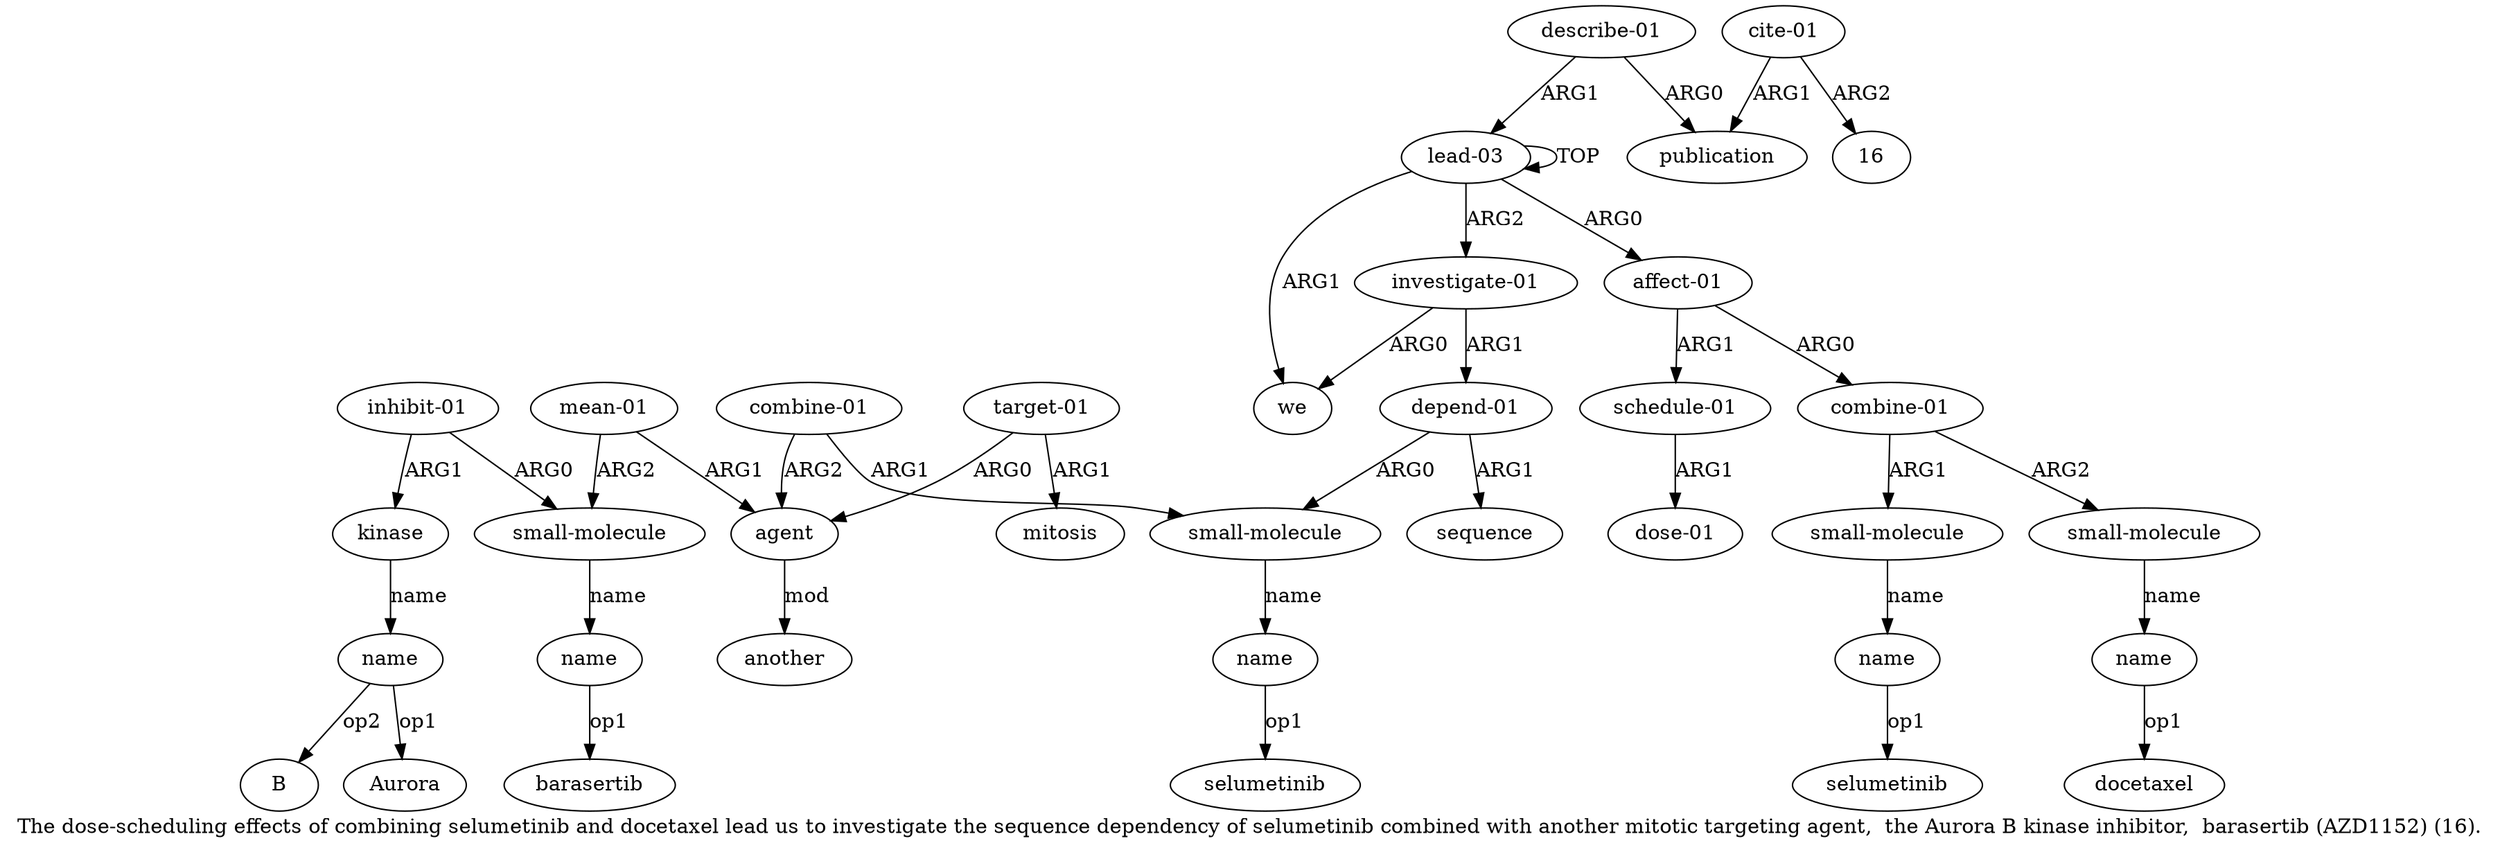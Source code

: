 digraph  {
	graph [label="The dose-scheduling effects of combining selumetinib and docetaxel lead us to investigate the sequence dependency of selumetinib \
combined with another mitotic targeting agent,  the Aurora B kinase inhibitor,  barasertib (AZD1152) (16)."];
	node [label="\N"];
	a20	 [color=black,
		gold_ind=20,
		gold_label=name,
		label=name,
		test_ind=20,
		test_label=name];
	"a20 barasertib"	 [color=black,
		gold_ind=-1,
		gold_label=barasertib,
		label=barasertib,
		test_ind=-1,
		test_label=barasertib];
	a20 -> "a20 barasertib" [key=0,
	color=black,
	gold_label=op1,
	label=op1,
	test_label=op1];
a21 [color=black,
	gold_ind=21,
	gold_label="inhibit-01",
	label="inhibit-01",
	test_ind=21,
	test_label="inhibit-01"];
a22 [color=black,
	gold_ind=22,
	gold_label=kinase,
	label=kinase,
	test_ind=22,
	test_label=kinase];
a21 -> a22 [key=0,
color=black,
gold_label=ARG1,
label=ARG1,
test_label=ARG1];
a19 [color=black,
gold_ind=19,
gold_label="small-molecule",
label="small-molecule",
test_ind=19,
test_label="small-molecule"];
a21 -> a19 [key=0,
color=black,
gold_label=ARG0,
label=ARG0,
test_label=ARG0];
a23 [color=black,
gold_ind=23,
gold_label=name,
label=name,
test_ind=23,
test_label=name];
a22 -> a23 [key=0,
color=black,
gold_label=name,
label=name,
test_label=name];
"a23 Aurora" [color=black,
gold_ind=-1,
gold_label=Aurora,
label=Aurora,
test_ind=-1,
test_label=Aurora];
a23 -> "a23 Aurora" [key=0,
color=black,
gold_label=op1,
label=op1,
test_label=op1];
"a23 B" [color=black,
gold_ind=-1,
gold_label=B,
label=B,
test_ind=-1,
test_label=B];
a23 -> "a23 B" [key=0,
color=black,
gold_label=op2,
label=op2,
test_label=op2];
a24 [color=black,
gold_ind=24,
gold_label=another,
label=another,
test_ind=24,
test_label=another];
a25 [color=black,
gold_ind=25,
gold_label=sequence,
label=sequence,
test_ind=25,
test_label=sequence];
a26 [color=black,
gold_ind=26,
gold_label="describe-01",
label="describe-01",
test_ind=26,
test_label="describe-01"];
a27 [color=black,
gold_ind=27,
gold_label=publication,
label=publication,
test_ind=27,
test_label=publication];
a26 -> a27 [key=0,
color=black,
gold_label=ARG0,
label=ARG0,
test_label=ARG0];
a0 [color=black,
gold_ind=0,
gold_label="lead-03",
label="lead-03",
test_ind=0,
test_label="lead-03"];
a26 -> a0 [key=0,
color=black,
gold_label=ARG1,
label=ARG1,
test_label=ARG1];
a28 [color=black,
gold_ind=28,
gold_label="cite-01",
label="cite-01",
test_ind=28,
test_label="cite-01"];
a28 -> a27 [key=0,
color=black,
gold_label=ARG1,
label=ARG1,
test_label=ARG1];
"a28 16" [color=black,
gold_ind=-1,
gold_label=16,
label=16,
test_ind=-1,
test_label=16];
a28 -> "a28 16" [key=0,
color=black,
gold_label=ARG2,
label=ARG2,
test_label=ARG2];
"a4 selumetinib" [color=black,
gold_ind=-1,
gold_label=selumetinib,
label=selumetinib,
test_ind=-1,
test_label=selumetinib];
"a6 docetaxel" [color=black,
gold_ind=-1,
gold_label=docetaxel,
label=docetaxel,
test_ind=-1,
test_label=docetaxel];
a15 [color=black,
gold_ind=15,
gold_label=agent,
label=agent,
test_ind=15,
test_label=agent];
a15 -> a24 [key=0,
color=black,
gold_label=mod,
label=mod,
test_label=mod];
a14 [color=black,
gold_ind=14,
gold_label="combine-01",
label="combine-01",
test_ind=14,
test_label="combine-01"];
a14 -> a15 [key=0,
color=black,
gold_label=ARG2,
label=ARG2,
test_label=ARG2];
a12 [color=black,
gold_ind=12,
gold_label="small-molecule",
label="small-molecule",
test_ind=12,
test_label="small-molecule"];
a14 -> a12 [key=0,
color=black,
gold_label=ARG1,
label=ARG1,
test_label=ARG1];
a17 [color=black,
gold_ind=17,
gold_label=mitosis,
label=mitosis,
test_ind=17,
test_label=mitosis];
a16 [color=black,
gold_ind=16,
gold_label="target-01",
label="target-01",
test_ind=16,
test_label="target-01"];
a16 -> a15 [key=0,
color=black,
gold_label=ARG0,
label=ARG0,
test_label=ARG0];
a16 -> a17 [key=0,
color=black,
gold_label=ARG1,
label=ARG1,
test_label=ARG1];
a11 [color=black,
gold_ind=11,
gold_label="depend-01",
label="depend-01",
test_ind=11,
test_label="depend-01"];
a11 -> a25 [key=0,
color=black,
gold_label=ARG1,
label=ARG1,
test_label=ARG1];
a11 -> a12 [key=0,
color=black,
gold_label=ARG0,
label=ARG0,
test_label=ARG0];
a10 [color=black,
gold_ind=10,
gold_label="investigate-01",
label="investigate-01",
test_ind=10,
test_label="investigate-01"];
a10 -> a11 [key=0,
color=black,
gold_label=ARG1,
label=ARG1,
test_label=ARG1];
a9 [color=black,
gold_ind=9,
gold_label=we,
label=we,
test_ind=9,
test_label=we];
a10 -> a9 [key=0,
color=black,
gold_label=ARG0,
label=ARG0,
test_label=ARG0];
a13 [color=black,
gold_ind=13,
gold_label=name,
label=name,
test_ind=13,
test_label=name];
"a13 selumetinib" [color=black,
gold_ind=-1,
gold_label=selumetinib,
label=selumetinib,
test_ind=-1,
test_label=selumetinib];
a13 -> "a13 selumetinib" [key=0,
color=black,
gold_label=op1,
label=op1,
test_label=op1];
a12 -> a13 [key=0,
color=black,
gold_label=name,
label=name,
test_label=name];
a19 -> a20 [key=0,
color=black,
gold_label=name,
label=name,
test_label=name];
a18 [color=black,
gold_ind=18,
gold_label="mean-01",
label="mean-01",
test_ind=18,
test_label="mean-01"];
a18 -> a15 [key=0,
color=black,
gold_label=ARG1,
label=ARG1,
test_label=ARG1];
a18 -> a19 [key=0,
color=black,
gold_label=ARG2,
label=ARG2,
test_label=ARG2];
a1 [color=black,
gold_ind=1,
gold_label="affect-01",
label="affect-01",
test_ind=1,
test_label="affect-01"];
a2 [color=black,
gold_ind=2,
gold_label="combine-01",
label="combine-01",
test_ind=2,
test_label="combine-01"];
a1 -> a2 [key=0,
color=black,
gold_label=ARG0,
label=ARG0,
test_label=ARG0];
a7 [color=black,
gold_ind=7,
gold_label="schedule-01",
label="schedule-01",
test_ind=7,
test_label="schedule-01"];
a1 -> a7 [key=0,
color=black,
gold_label=ARG1,
label=ARG1,
test_label=ARG1];
a0 -> a10 [key=0,
color=black,
gold_label=ARG2,
label=ARG2,
test_label=ARG2];
a0 -> a1 [key=0,
color=black,
gold_label=ARG0,
label=ARG0,
test_label=ARG0];
a0 -> a0 [key=0,
color=black,
gold_label=TOP,
label=TOP,
test_label=TOP];
a0 -> a9 [key=0,
color=black,
gold_label=ARG1,
label=ARG1,
test_label=ARG1];
a3 [color=black,
gold_ind=3,
gold_label="small-molecule",
label="small-molecule",
test_ind=3,
test_label="small-molecule"];
a4 [color=black,
gold_ind=4,
gold_label=name,
label=name,
test_ind=4,
test_label=name];
a3 -> a4 [key=0,
color=black,
gold_label=name,
label=name,
test_label=name];
a2 -> a3 [key=0,
color=black,
gold_label=ARG1,
label=ARG1,
test_label=ARG1];
a5 [color=black,
gold_ind=5,
gold_label="small-molecule",
label="small-molecule",
test_ind=5,
test_label="small-molecule"];
a2 -> a5 [key=0,
color=black,
gold_label=ARG2,
label=ARG2,
test_label=ARG2];
a6 [color=black,
gold_ind=6,
gold_label=name,
label=name,
test_ind=6,
test_label=name];
a5 -> a6 [key=0,
color=black,
gold_label=name,
label=name,
test_label=name];
a4 -> "a4 selumetinib" [key=0,
color=black,
gold_label=op1,
label=op1,
test_label=op1];
a8 [color=black,
gold_ind=8,
gold_label="dose-01",
label="dose-01",
test_ind=8,
test_label="dose-01"];
a7 -> a8 [key=0,
color=black,
gold_label=ARG1,
label=ARG1,
test_label=ARG1];
a6 -> "a6 docetaxel" [key=0,
color=black,
gold_label=op1,
label=op1,
test_label=op1];
}
